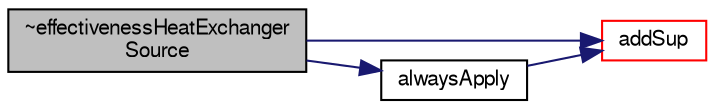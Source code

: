digraph "~effectivenessHeatExchangerSource"
{
  bgcolor="transparent";
  edge [fontname="FreeSans",fontsize="10",labelfontname="FreeSans",labelfontsize="10"];
  node [fontname="FreeSans",fontsize="10",shape=record];
  rankdir="LR";
  Node58 [label="~effectivenessHeatExchanger\lSource",height=0.2,width=0.4,color="black", fillcolor="grey75", style="filled", fontcolor="black"];
  Node58 -> Node59 [color="midnightblue",fontsize="10",style="solid",fontname="FreeSans"];
  Node59 [label="addSup",height=0.2,width=0.4,color="red",URL="$a23462.html#aa7fe858d5103cd48f64158b6ec6dd2ea",tooltip="Scalar. "];
  Node58 -> Node367 [color="midnightblue",fontsize="10",style="solid",fontname="FreeSans"];
  Node367 [label="alwaysApply",height=0.2,width=0.4,color="black",URL="$a23462.html#a68b028e4f9d17fe8f3866edc65660f03",tooltip="Flag to bypass the apply flag list checking. "];
  Node367 -> Node59 [color="midnightblue",fontsize="10",style="solid",fontname="FreeSans"];
}
